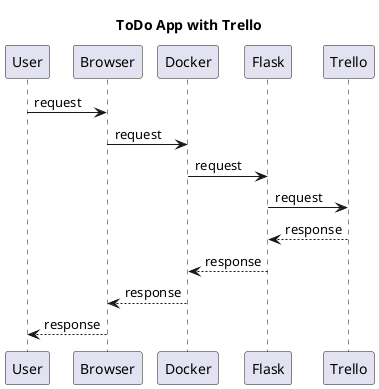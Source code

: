 @startuml
title ToDo App with Trello

User -> Browser : request
Browser -> Docker : request
Docker -> Flask : request
Flask -> Trello : request
Flask <-- Trello : response
Docker <-- Flask : response
Browser <-- Docker : response
User <-- Browser : response
@enduml
